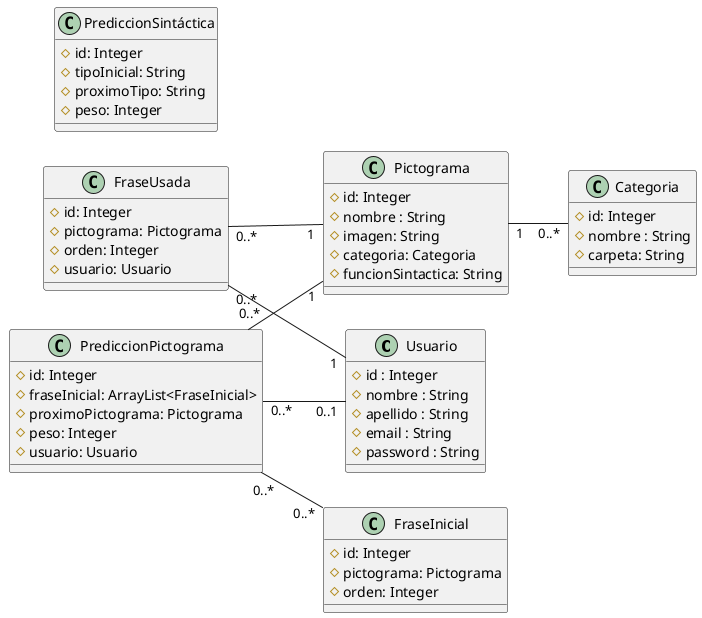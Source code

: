 @startuml "Diagrama de clase"
left to right direction

Class Usuario {
    #id : Integer
    #nombre : String
    #apellido : String
    #email : String
    #password : String
}

Class Pictograma {
    #id: Integer
    #nombre : String
    #imagen: String
    #categoria: Categoria
    #funcionSintactica: String
}

Class Categoria {
    #id: Integer
    #nombre : String
    #carpeta: String
}

Class PrediccionPictograma {
	#id: Integer
	#fraseInicial: ArrayList<FraseInicial>
	#proximoPictograma: Pictograma
	#peso: Integer
	#usuario: Usuario
}

Class FraseInicial {
	#id: Integer
	#pictograma: Pictograma
	#orden: Integer
}

Class PrediccionSintáctica {
	#id: Integer
	#tipoInicial: String
	#proximoTipo: String
	#peso: Integer
}

Class FraseUsada {
	#id: Integer
	#pictograma: Pictograma
	#orden: Integer
	#usuario: Usuario
}

Pictograma "1" -- "0..*" Categoria
PrediccionPictograma "0..*" -- "1" Pictograma
PrediccionPictograma "0..*" -- "0..*" FraseInicial
PrediccionPictograma "0..*" -- "0..1" Usuario 
FraseUsada "0..*" -- "1" Pictograma
FraseUsada "0..*" -- "1" Usuario 
@enduml